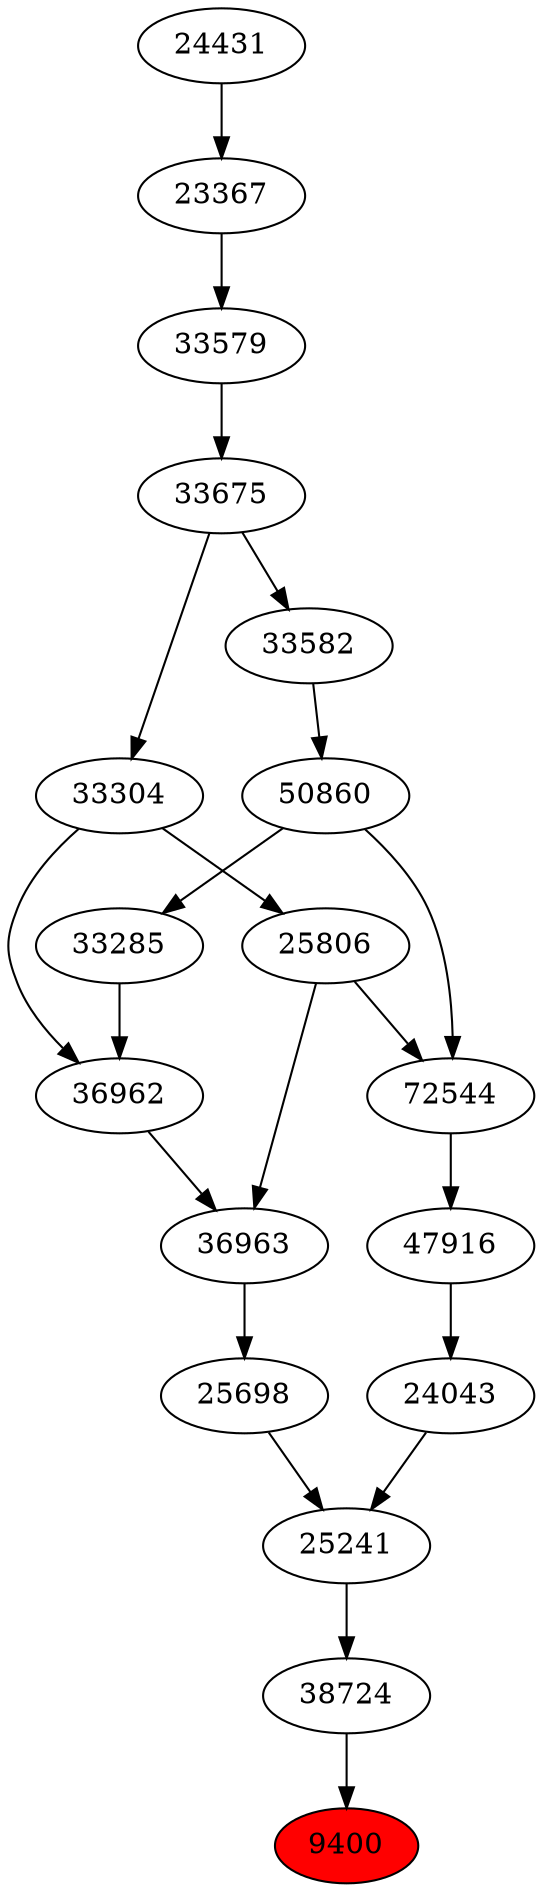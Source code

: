 strict digraph{ 
9400 [label="9400" fillcolor=red style=filled]
38724 -> 9400
38724 [label="38724"]
25241 -> 38724
25241 [label="25241"]
24043 -> 25241
25698 -> 25241
24043 [label="24043"]
47916 -> 24043
25698 [label="25698"]
36963 -> 25698
47916 [label="47916"]
72544 -> 47916
36963 [label="36963"]
36962 -> 36963
25806 -> 36963
72544 [label="72544"]
50860 -> 72544
25806 -> 72544
36962 [label="36962"]
33285 -> 36962
33304 -> 36962
25806 [label="25806"]
33304 -> 25806
50860 [label="50860"]
33582 -> 50860
33285 [label="33285"]
50860 -> 33285
33304 [label="33304"]
33675 -> 33304
33582 [label="33582"]
33675 -> 33582
33675 [label="33675"]
33579 -> 33675
33579 [label="33579"]
23367 -> 33579
23367 [label="23367"]
24431 -> 23367
24431 [label="24431"]
}